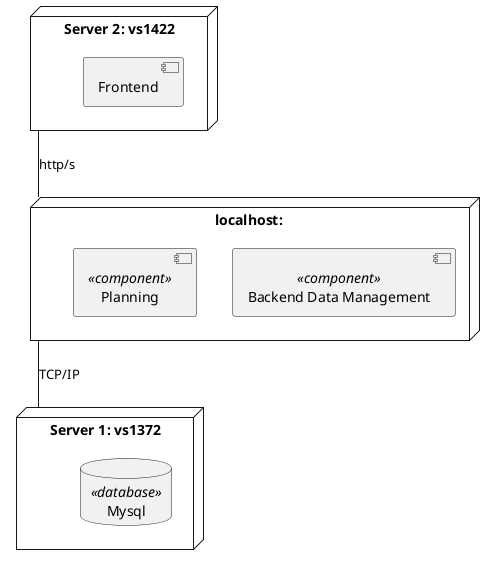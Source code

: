 @startuml physical-view

node "localhost: " as LOCALHOST {
  component "Backend Data Management" as BackendDataManagement <<component>> {
  }
  component "Planning" as P <<component>>  { 
  }
}

node "Server 2: vs1422" as Server {
  component "Frontend" as Frontend {
  }
}

node "Server 1: vs1372" as Server2 {
    database "Mysql" as Database <<database>> {
  }
}

LOCALHOST -u- Server : http/s
LOCALHOST -- Server2 : TCP/IP

@enduml